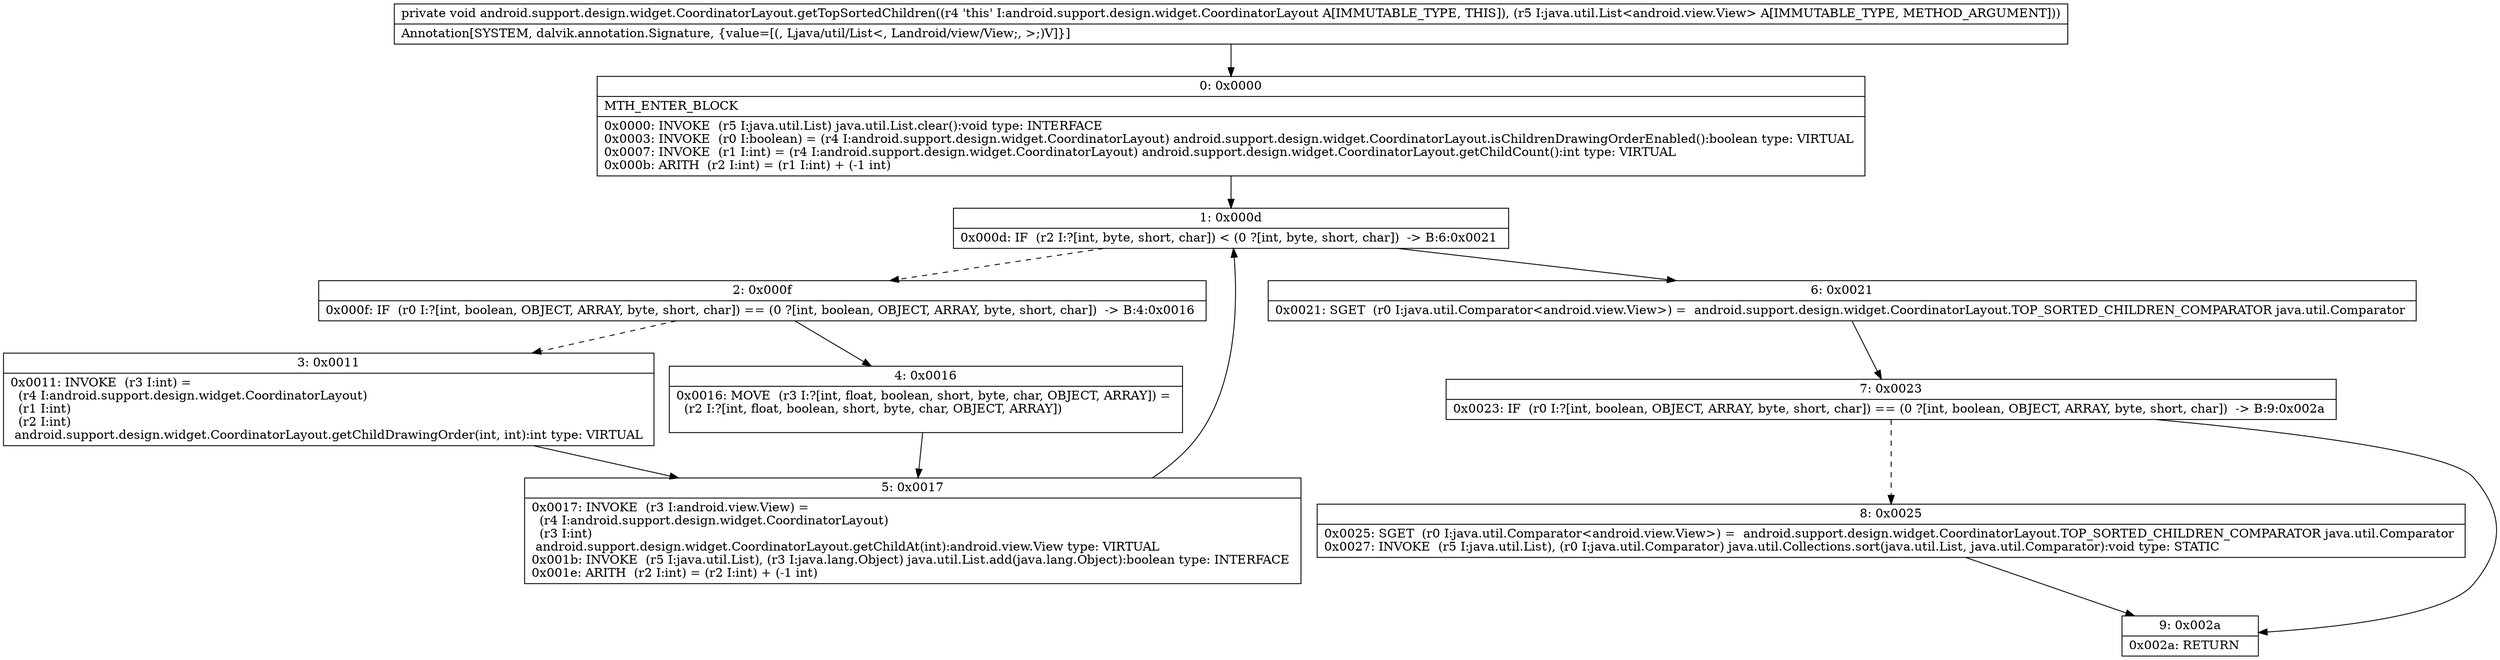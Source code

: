 digraph "CFG forandroid.support.design.widget.CoordinatorLayout.getTopSortedChildren(Ljava\/util\/List;)V" {
Node_0 [shape=record,label="{0\:\ 0x0000|MTH_ENTER_BLOCK\l|0x0000: INVOKE  (r5 I:java.util.List) java.util.List.clear():void type: INTERFACE \l0x0003: INVOKE  (r0 I:boolean) = (r4 I:android.support.design.widget.CoordinatorLayout) android.support.design.widget.CoordinatorLayout.isChildrenDrawingOrderEnabled():boolean type: VIRTUAL \l0x0007: INVOKE  (r1 I:int) = (r4 I:android.support.design.widget.CoordinatorLayout) android.support.design.widget.CoordinatorLayout.getChildCount():int type: VIRTUAL \l0x000b: ARITH  (r2 I:int) = (r1 I:int) + (\-1 int) \l}"];
Node_1 [shape=record,label="{1\:\ 0x000d|0x000d: IF  (r2 I:?[int, byte, short, char]) \< (0 ?[int, byte, short, char])  \-\> B:6:0x0021 \l}"];
Node_2 [shape=record,label="{2\:\ 0x000f|0x000f: IF  (r0 I:?[int, boolean, OBJECT, ARRAY, byte, short, char]) == (0 ?[int, boolean, OBJECT, ARRAY, byte, short, char])  \-\> B:4:0x0016 \l}"];
Node_3 [shape=record,label="{3\:\ 0x0011|0x0011: INVOKE  (r3 I:int) = \l  (r4 I:android.support.design.widget.CoordinatorLayout)\l  (r1 I:int)\l  (r2 I:int)\l android.support.design.widget.CoordinatorLayout.getChildDrawingOrder(int, int):int type: VIRTUAL \l}"];
Node_4 [shape=record,label="{4\:\ 0x0016|0x0016: MOVE  (r3 I:?[int, float, boolean, short, byte, char, OBJECT, ARRAY]) = \l  (r2 I:?[int, float, boolean, short, byte, char, OBJECT, ARRAY])\l \l}"];
Node_5 [shape=record,label="{5\:\ 0x0017|0x0017: INVOKE  (r3 I:android.view.View) = \l  (r4 I:android.support.design.widget.CoordinatorLayout)\l  (r3 I:int)\l android.support.design.widget.CoordinatorLayout.getChildAt(int):android.view.View type: VIRTUAL \l0x001b: INVOKE  (r5 I:java.util.List), (r3 I:java.lang.Object) java.util.List.add(java.lang.Object):boolean type: INTERFACE \l0x001e: ARITH  (r2 I:int) = (r2 I:int) + (\-1 int) \l}"];
Node_6 [shape=record,label="{6\:\ 0x0021|0x0021: SGET  (r0 I:java.util.Comparator\<android.view.View\>) =  android.support.design.widget.CoordinatorLayout.TOP_SORTED_CHILDREN_COMPARATOR java.util.Comparator \l}"];
Node_7 [shape=record,label="{7\:\ 0x0023|0x0023: IF  (r0 I:?[int, boolean, OBJECT, ARRAY, byte, short, char]) == (0 ?[int, boolean, OBJECT, ARRAY, byte, short, char])  \-\> B:9:0x002a \l}"];
Node_8 [shape=record,label="{8\:\ 0x0025|0x0025: SGET  (r0 I:java.util.Comparator\<android.view.View\>) =  android.support.design.widget.CoordinatorLayout.TOP_SORTED_CHILDREN_COMPARATOR java.util.Comparator \l0x0027: INVOKE  (r5 I:java.util.List), (r0 I:java.util.Comparator) java.util.Collections.sort(java.util.List, java.util.Comparator):void type: STATIC \l}"];
Node_9 [shape=record,label="{9\:\ 0x002a|0x002a: RETURN   \l}"];
MethodNode[shape=record,label="{private void android.support.design.widget.CoordinatorLayout.getTopSortedChildren((r4 'this' I:android.support.design.widget.CoordinatorLayout A[IMMUTABLE_TYPE, THIS]), (r5 I:java.util.List\<android.view.View\> A[IMMUTABLE_TYPE, METHOD_ARGUMENT]))  | Annotation[SYSTEM, dalvik.annotation.Signature, \{value=[(, Ljava\/util\/List\<, Landroid\/view\/View;, \>;)V]\}]\l}"];
MethodNode -> Node_0;
Node_0 -> Node_1;
Node_1 -> Node_2[style=dashed];
Node_1 -> Node_6;
Node_2 -> Node_3[style=dashed];
Node_2 -> Node_4;
Node_3 -> Node_5;
Node_4 -> Node_5;
Node_5 -> Node_1;
Node_6 -> Node_7;
Node_7 -> Node_8[style=dashed];
Node_7 -> Node_9;
Node_8 -> Node_9;
}

